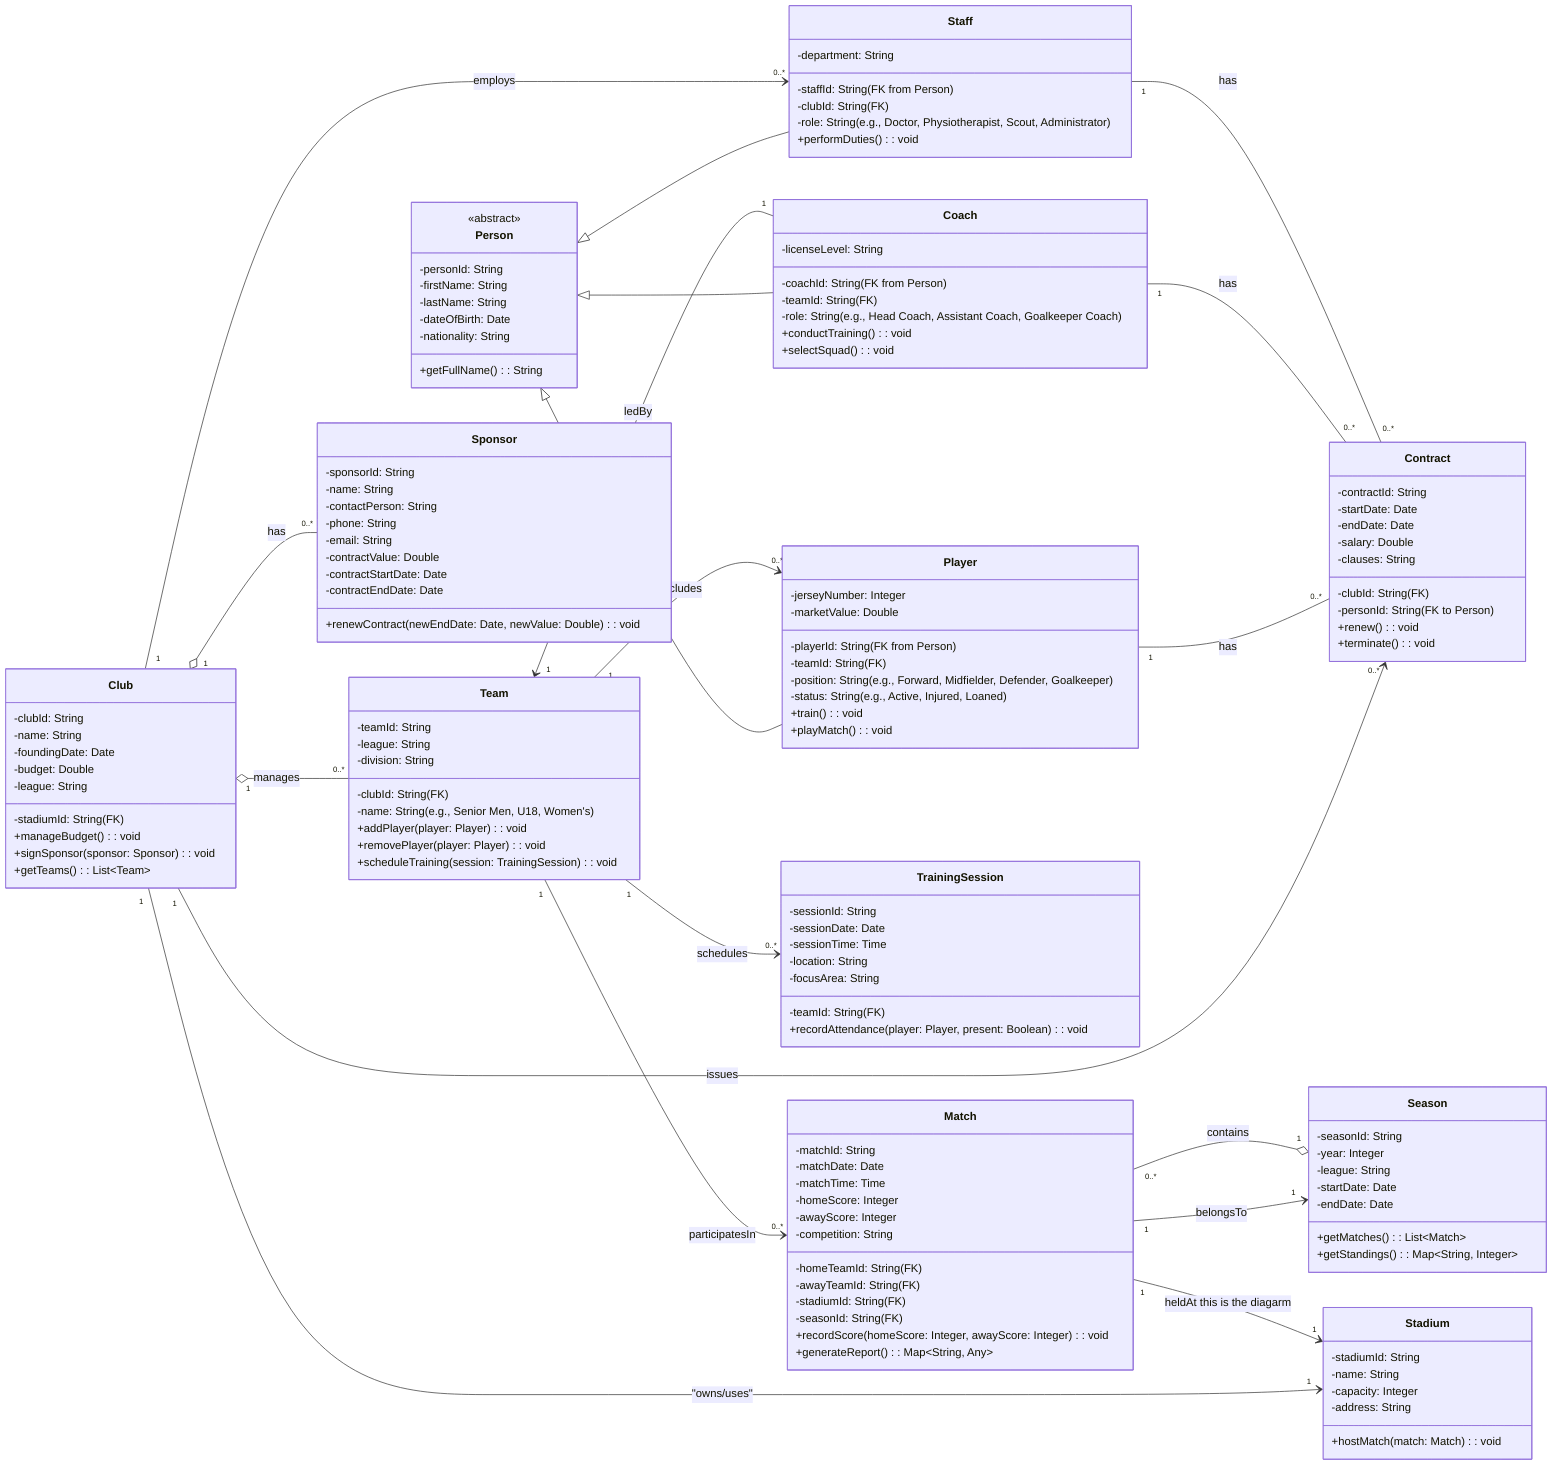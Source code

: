 classDiagram
    direction LR

    class Person {
        <<abstract>>
        -personId: String
        -firstName: String
        -lastName: String
        -dateOfBirth: Date
        -nationality: String
        +getFullName(): String
    }

    class Club {
        -clubId: String
        -name: String
        -foundingDate: Date
        -budget: Double
        -league: String
        -stadiumId: String (FK)
        +manageBudget(): void
        +signSponsor(sponsor: Sponsor): void
        +getTeams(): List~Team~
    }

    class Team {
        -teamId: String
        -league: String
        -division: String
        -clubId: String (FK)
        -name: String (e.g., Senior Men, U18, Women's)
        +addPlayer(player: Player): void
        +removePlayer(player: Player): void
        +scheduleTraining(session: TrainingSession): void
    }

    class Player {
        -jerseyNumber: Integer
        -marketValue: Double
        -playerId: String (FK from Person)
        -teamId: String (FK)
        -position: String (e.g., Forward, Midfielder, Defender, Goalkeeper)
        -status: String (e.g., Active, Injured, Loaned)
        +train(): void
        +playMatch(): void
    }

    class Coach {
        -licenseLevel: String
        -coachId: String (FK from Person)
        -teamId: String (FK)
        -role: String (e.g., Head Coach, Assistant Coach, Goalkeeper Coach)
        +conductTraining(): void
        +selectSquad(): void
    }

    class Staff {
        -department: String
        -staffId: String (FK from Person)
        -clubId: String (FK)
        -role: String (e.g., Doctor, Physiotherapist, Scout, Administrator)
        +performDuties(): void
    }

    class Contract {
        -contractId: String
        -startDate: Date
        -endDate: Date
        -salary: Double
        -clauses: String
        -clubId: String (FK)
        -personId: String (FK to Person)
        +renew(): void
        +terminate(): void
    }

    class Sponsor {
        -sponsorId: String
        -name: String
        -contactPerson: String
        -phone: String
        -email: String
        -contractValue: Double
        -contractStartDate: Date
        -contractEndDate: Date
        +renewContract(newEndDate: Date, newValue: Double): void
    }

    class TrainingSession {
        -sessionId: String
        -sessionDate: Date
        -sessionTime: Time
        -location: String
        -focusArea: String
        -teamId: String (FK)
        +recordAttendance(player: Player, present: Boolean): void
    }

    class Match {
        -matchId: String
        -matchDate: Date
        -matchTime: Time
        -homeScore: Integer
        -awayScore: Integer
        -competition: String
        -homeTeamId: String (FK)
        -awayTeamId: String (FK)
        -stadiumId: String (FK)
        -seasonId: String (FK)
        +recordScore(homeScore: Integer, awayScore: Integer): void
        +generateReport(): Map~String, Any~
    }

    class Season {
        -seasonId: String
        -year: Integer
        -league: String
        -startDate: Date
        -endDate: Date
        +getMatches(): List~Match~
        +getStandings(): Map~String, Integer~
    }

    class Stadium {
        -stadiumId: String
        -name: String
        -capacity: Integer
        -address: String
        +hostMatch(match: Match): void
    }

    %% Inheritance
    Person <|-- Player
    Person <|-- Coach
    Person <|-- Staff

    %% Relationships
    Club "1" o-- "0..*" Team : manages
    Club "1" --> "0..*" Staff : employs
    Club "1" o-- "0..*" Sponsor : has
    Club "1" --> "1" Stadium : "owns/uses"
    Club "1" --> "0..*" Contract : issues

    Team "1" --> "0..*" Player : includes
    Team "1" <-- "1" Coach : ledBy
    Team "1" --> "0..*" Match : participatesIn
    Team "1" --> "0..*" TrainingSession : schedules
    
    Player "1" -- "0..*" Contract : has
    Coach "1" -- "0..*" Contract : has
    Staff "1" -- "0..*" Contract : has
    
    Season "1" o-- "0..*" Match : contains
    Match "1" --> "1" Season : belongsTo

    Match "1" --> "1" Stadium : heldAt  this is the diagarm